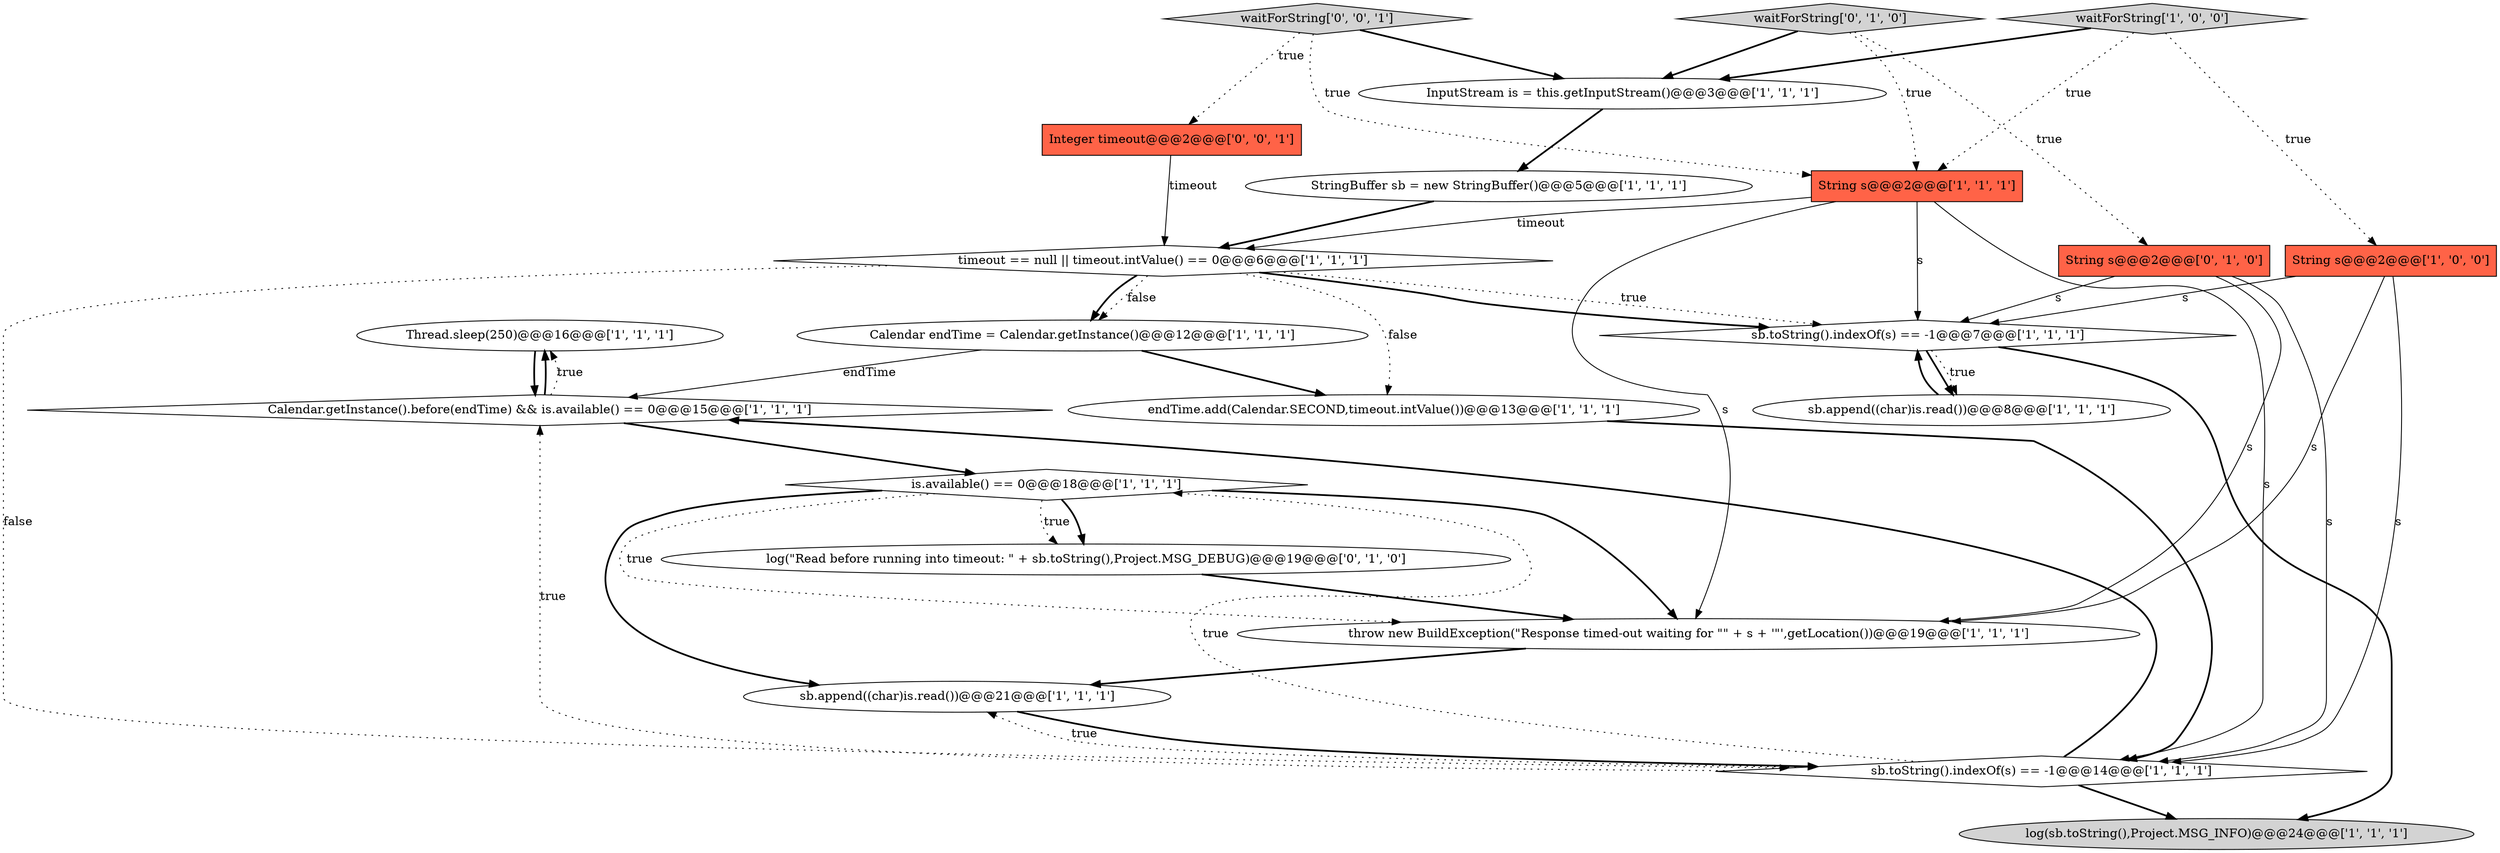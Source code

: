 digraph {
15 [style = filled, label = "Thread.sleep(250)@@@16@@@['1', '1', '1']", fillcolor = white, shape = ellipse image = "AAA0AAABBB1BBB"];
17 [style = filled, label = "waitForString['0', '1', '0']", fillcolor = lightgray, shape = diamond image = "AAA0AAABBB2BBB"];
2 [style = filled, label = "sb.toString().indexOf(s) == -1@@@14@@@['1', '1', '1']", fillcolor = white, shape = diamond image = "AAA0AAABBB1BBB"];
1 [style = filled, label = "Calendar endTime = Calendar.getInstance()@@@12@@@['1', '1', '1']", fillcolor = white, shape = ellipse image = "AAA0AAABBB1BBB"];
20 [style = filled, label = "Integer timeout@@@2@@@['0', '0', '1']", fillcolor = tomato, shape = box image = "AAA0AAABBB3BBB"];
10 [style = filled, label = "sb.append((char)is.read())@@@21@@@['1', '1', '1']", fillcolor = white, shape = ellipse image = "AAA0AAABBB1BBB"];
7 [style = filled, label = "sb.toString().indexOf(s) == -1@@@7@@@['1', '1', '1']", fillcolor = white, shape = diamond image = "AAA0AAABBB1BBB"];
9 [style = filled, label = "timeout == null || timeout.intValue() == 0@@@6@@@['1', '1', '1']", fillcolor = white, shape = diamond image = "AAA0AAABBB1BBB"];
6 [style = filled, label = "String s@@@2@@@['1', '0', '0']", fillcolor = tomato, shape = box image = "AAA0AAABBB1BBB"];
8 [style = filled, label = "is.available() == 0@@@18@@@['1', '1', '1']", fillcolor = white, shape = diamond image = "AAA0AAABBB1BBB"];
11 [style = filled, label = "StringBuffer sb = new StringBuffer()@@@5@@@['1', '1', '1']", fillcolor = white, shape = ellipse image = "AAA0AAABBB1BBB"];
14 [style = filled, label = "throw new BuildException(\"Response timed-out waiting for \"\" + s + '\"',getLocation())@@@19@@@['1', '1', '1']", fillcolor = white, shape = ellipse image = "AAA0AAABBB1BBB"];
18 [style = filled, label = "log(\"Read before running into timeout: \" + sb.toString(),Project.MSG_DEBUG)@@@19@@@['0', '1', '0']", fillcolor = white, shape = ellipse image = "AAA1AAABBB2BBB"];
3 [style = filled, label = "Calendar.getInstance().before(endTime) && is.available() == 0@@@15@@@['1', '1', '1']", fillcolor = white, shape = diamond image = "AAA0AAABBB1BBB"];
0 [style = filled, label = "sb.append((char)is.read())@@@8@@@['1', '1', '1']", fillcolor = white, shape = ellipse image = "AAA0AAABBB1BBB"];
21 [style = filled, label = "waitForString['0', '0', '1']", fillcolor = lightgray, shape = diamond image = "AAA0AAABBB3BBB"];
4 [style = filled, label = "InputStream is = this.getInputStream()@@@3@@@['1', '1', '1']", fillcolor = white, shape = ellipse image = "AAA0AAABBB1BBB"];
12 [style = filled, label = "endTime.add(Calendar.SECOND,timeout.intValue())@@@13@@@['1', '1', '1']", fillcolor = white, shape = ellipse image = "AAA0AAABBB1BBB"];
16 [style = filled, label = "String s@@@2@@@['1', '1', '1']", fillcolor = tomato, shape = box image = "AAA0AAABBB1BBB"];
5 [style = filled, label = "log(sb.toString(),Project.MSG_INFO)@@@24@@@['1', '1', '1']", fillcolor = lightgray, shape = ellipse image = "AAA0AAABBB1BBB"];
13 [style = filled, label = "waitForString['1', '0', '0']", fillcolor = lightgray, shape = diamond image = "AAA0AAABBB1BBB"];
19 [style = filled, label = "String s@@@2@@@['0', '1', '0']", fillcolor = tomato, shape = box image = "AAA0AAABBB2BBB"];
17->19 [style = dotted, label="true"];
13->6 [style = dotted, label="true"];
8->14 [style = bold, label=""];
20->9 [style = solid, label="timeout"];
19->14 [style = solid, label="s"];
2->3 [style = dotted, label="true"];
3->15 [style = dotted, label="true"];
10->2 [style = bold, label=""];
6->2 [style = solid, label="s"];
13->4 [style = bold, label=""];
17->16 [style = dotted, label="true"];
2->8 [style = dotted, label="true"];
0->7 [style = bold, label=""];
2->5 [style = bold, label=""];
1->12 [style = bold, label=""];
9->7 [style = dotted, label="true"];
12->2 [style = bold, label=""];
4->11 [style = bold, label=""];
13->16 [style = dotted, label="true"];
11->9 [style = bold, label=""];
9->2 [style = dotted, label="false"];
21->20 [style = dotted, label="true"];
2->10 [style = dotted, label="true"];
6->7 [style = solid, label="s"];
19->2 [style = solid, label="s"];
19->7 [style = solid, label="s"];
2->3 [style = bold, label=""];
8->18 [style = bold, label=""];
17->4 [style = bold, label=""];
16->14 [style = solid, label="s"];
9->1 [style = dotted, label="false"];
16->7 [style = solid, label="s"];
7->0 [style = bold, label=""];
1->3 [style = solid, label="endTime"];
3->8 [style = bold, label=""];
3->15 [style = bold, label=""];
15->3 [style = bold, label=""];
7->5 [style = bold, label=""];
8->14 [style = dotted, label="true"];
7->0 [style = dotted, label="true"];
21->16 [style = dotted, label="true"];
18->14 [style = bold, label=""];
14->10 [style = bold, label=""];
9->12 [style = dotted, label="false"];
21->4 [style = bold, label=""];
8->18 [style = dotted, label="true"];
9->1 [style = bold, label=""];
6->14 [style = solid, label="s"];
8->10 [style = bold, label=""];
16->9 [style = solid, label="timeout"];
16->2 [style = solid, label="s"];
9->7 [style = bold, label=""];
}
